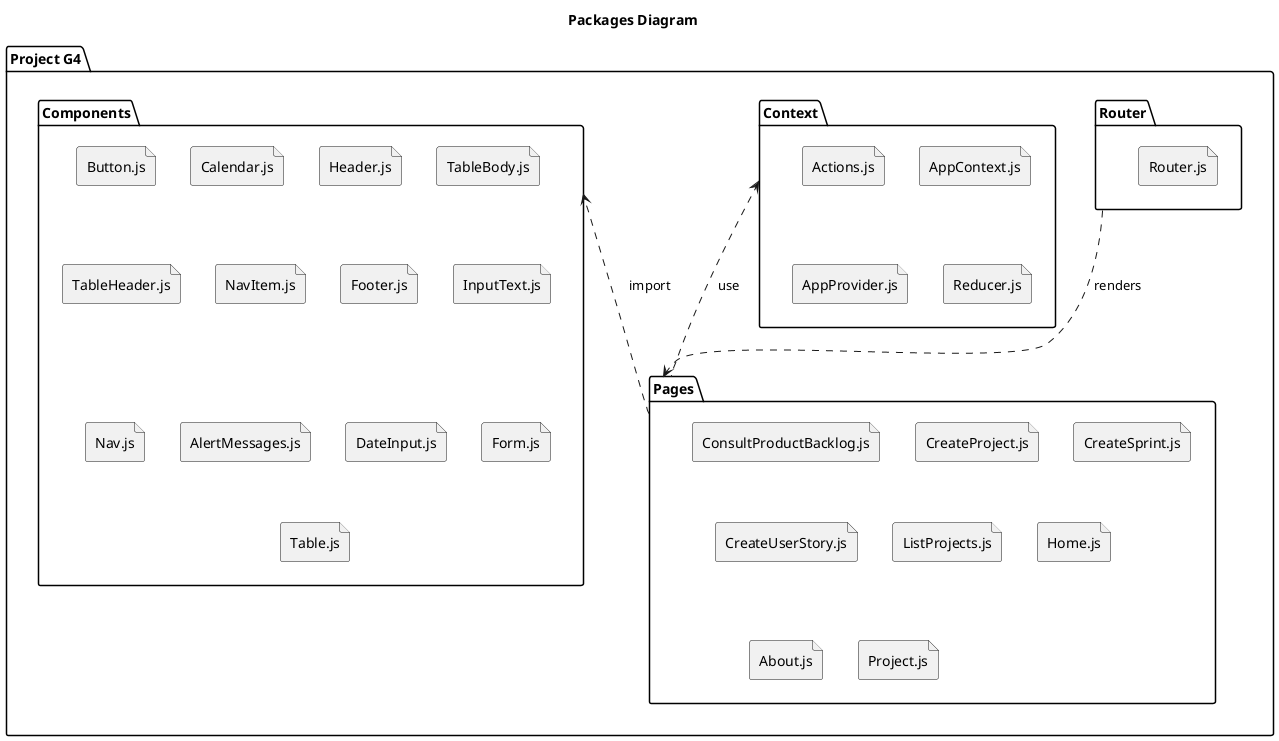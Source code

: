 @startuml
title Packages Diagram
package "Project G4" {
    package Components {
        file Button.js
        file Calendar.js
        file Header.js
        file TableBody.js
        file TableHeader.js
        file NavItem.js
        file Footer.js
        file InputText.js
        file Nav.js
        file AlertMessages.js
        file DateInput.js
        file Form.js
        file Header.js
        file Table.js
    }

    package Context {
        file Actions.js
        file AppContext.js
        file AppProvider.js
        file Reducer.js
    }

    package Pages {
        file ConsultProductBacklog.js
        file CreateProject.js
        file CreateSprint.js
        file CreateUserStory.js
        file ListProjects.js
        file Home.js
        file About.js
        file Project.js
    }

    package Router {
        file Router.js
    }

    Context  <... Pages: use
    Pages ..> Components: import
    Router ...> Pages: renders



}
@enduml
